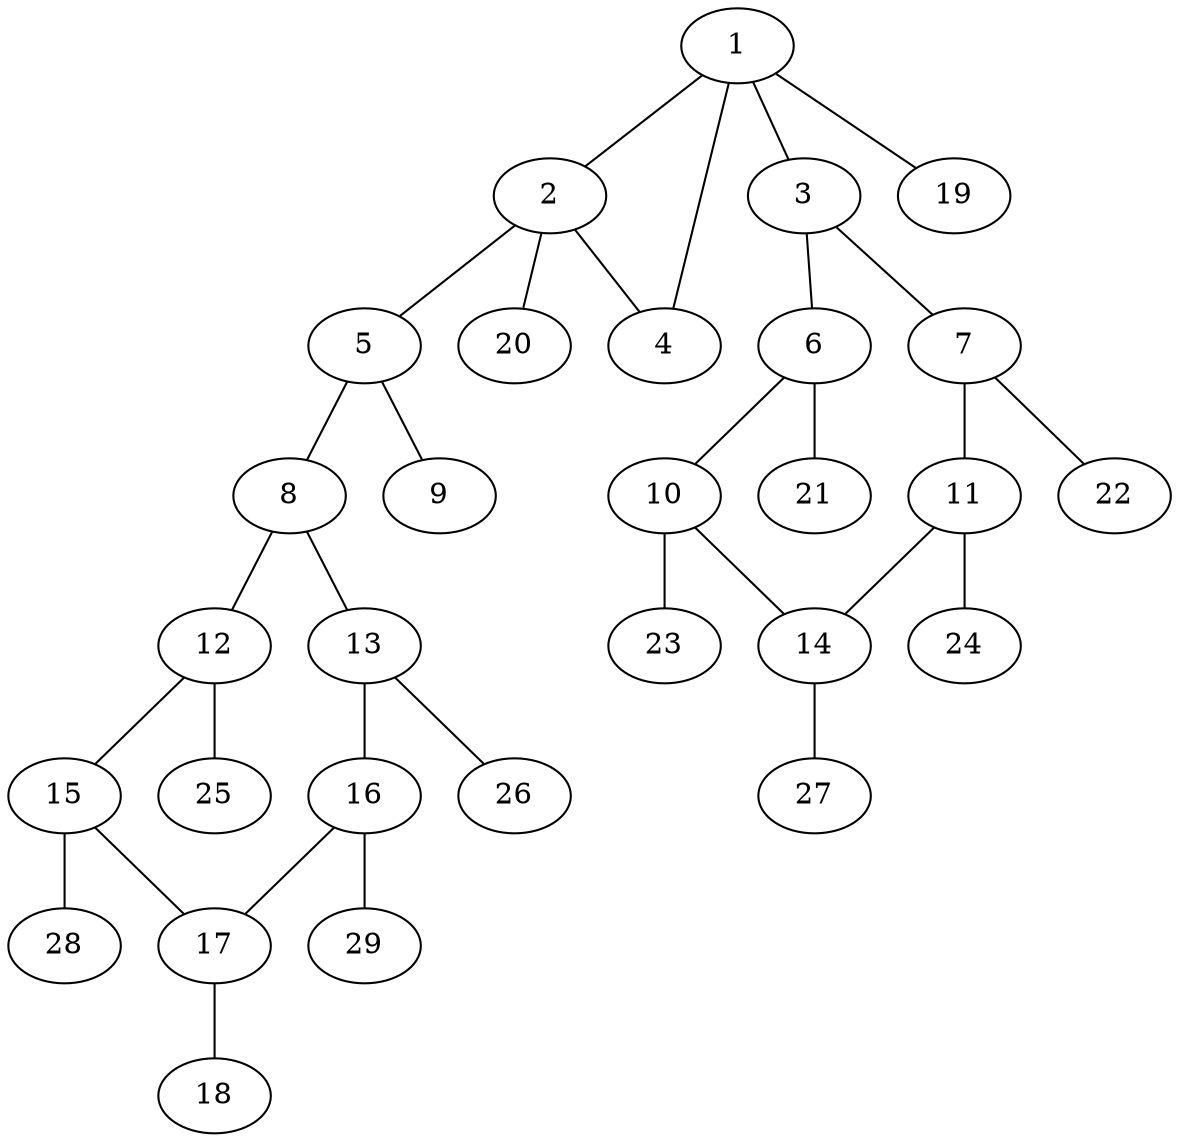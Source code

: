 graph molecule_3184 {
	1	 [chem=C];
	2	 [chem=C];
	1 -- 2	 [valence=1];
	3	 [chem=C];
	1 -- 3	 [valence=1];
	4	 [chem=O];
	1 -- 4	 [valence=1];
	19	 [chem=H];
	1 -- 19	 [valence=1];
	2 -- 4	 [valence=1];
	5	 [chem=C];
	2 -- 5	 [valence=1];
	20	 [chem=H];
	2 -- 20	 [valence=1];
	6	 [chem=C];
	3 -- 6	 [valence=1];
	7	 [chem=C];
	3 -- 7	 [valence=2];
	8	 [chem=C];
	5 -- 8	 [valence=1];
	9	 [chem=O];
	5 -- 9	 [valence=2];
	10	 [chem=C];
	6 -- 10	 [valence=2];
	21	 [chem=H];
	6 -- 21	 [valence=1];
	11	 [chem=C];
	7 -- 11	 [valence=1];
	22	 [chem=H];
	7 -- 22	 [valence=1];
	12	 [chem=C];
	8 -- 12	 [valence=1];
	13	 [chem=C];
	8 -- 13	 [valence=2];
	14	 [chem=C];
	10 -- 14	 [valence=1];
	23	 [chem=H];
	10 -- 23	 [valence=1];
	11 -- 14	 [valence=2];
	24	 [chem=H];
	11 -- 24	 [valence=1];
	15	 [chem=C];
	12 -- 15	 [valence=2];
	25	 [chem=H];
	12 -- 25	 [valence=1];
	16	 [chem=C];
	13 -- 16	 [valence=1];
	26	 [chem=H];
	13 -- 26	 [valence=1];
	27	 [chem=H];
	14 -- 27	 [valence=1];
	17	 [chem=C];
	15 -- 17	 [valence=1];
	28	 [chem=H];
	15 -- 28	 [valence=1];
	16 -- 17	 [valence=2];
	29	 [chem=H];
	16 -- 29	 [valence=1];
	18	 [chem=F];
	17 -- 18	 [valence=1];
}
